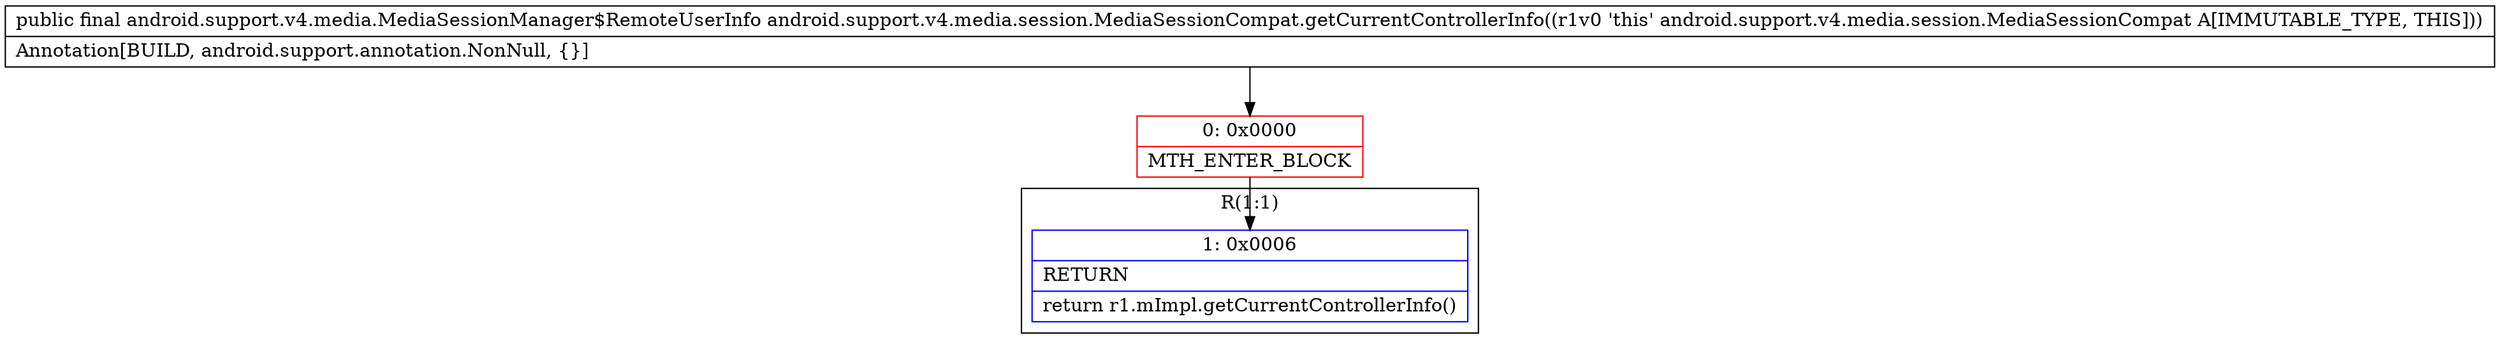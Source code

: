 digraph "CFG forandroid.support.v4.media.session.MediaSessionCompat.getCurrentControllerInfo()Landroid\/support\/v4\/media\/MediaSessionManager$RemoteUserInfo;" {
subgraph cluster_Region_438613085 {
label = "R(1:1)";
node [shape=record,color=blue];
Node_1 [shape=record,label="{1\:\ 0x0006|RETURN\l|return r1.mImpl.getCurrentControllerInfo()\l}"];
}
Node_0 [shape=record,color=red,label="{0\:\ 0x0000|MTH_ENTER_BLOCK\l}"];
MethodNode[shape=record,label="{public final android.support.v4.media.MediaSessionManager$RemoteUserInfo android.support.v4.media.session.MediaSessionCompat.getCurrentControllerInfo((r1v0 'this' android.support.v4.media.session.MediaSessionCompat A[IMMUTABLE_TYPE, THIS]))  | Annotation[BUILD, android.support.annotation.NonNull, \{\}]\l}"];
MethodNode -> Node_0;
Node_0 -> Node_1;
}

